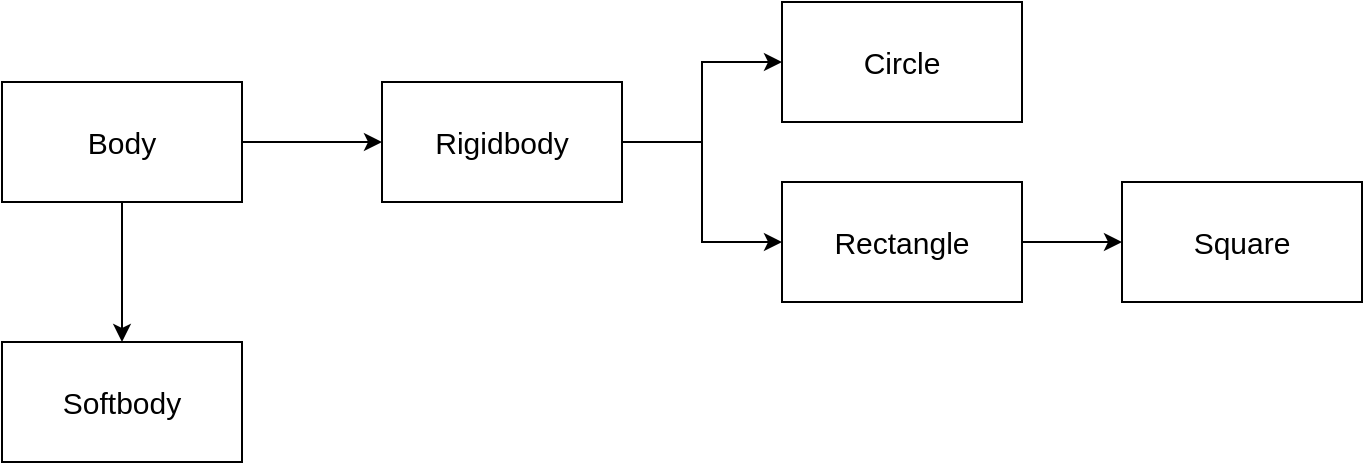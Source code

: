 <mxfile version="20.6.2" type="device"><diagram id="2L0pAJfzj3vy6c87SNDM" name="Page-1"><mxGraphModel dx="1381" dy="795" grid="1" gridSize="10" guides="1" tooltips="1" connect="1" arrows="1" fold="1" page="1" pageScale="1" pageWidth="1654" pageHeight="2336" math="0" shadow="0"><root><mxCell id="0"/><mxCell id="1" parent="0"/><mxCell id="Yg73CT7B9CqAgzP2YAEH-4" style="edgeStyle=orthogonalEdgeStyle;rounded=0;orthogonalLoop=1;jettySize=auto;html=1;entryX=0;entryY=0.5;entryDx=0;entryDy=0;" parent="1" source="btnrx-0LcjXSAl8fbPIX-14" target="btnrx-0LcjXSAl8fbPIX-15" edge="1"><mxGeometry relative="1" as="geometry"/></mxCell><mxCell id="Yg73CT7B9CqAgzP2YAEH-12" style="edgeStyle=orthogonalEdgeStyle;rounded=0;orthogonalLoop=1;jettySize=auto;html=1;" parent="1" source="btnrx-0LcjXSAl8fbPIX-14" target="btnrx-0LcjXSAl8fbPIX-20" edge="1"><mxGeometry relative="1" as="geometry"/></mxCell><mxCell id="btnrx-0LcjXSAl8fbPIX-14" value="&lt;font style=&quot;font-size: 15px;&quot;&gt;Body&lt;/font&gt;" style="rounded=0;whiteSpace=wrap;html=1;" parent="1" vertex="1"><mxGeometry x="170" y="430" width="120" height="60" as="geometry"/></mxCell><mxCell id="Yg73CT7B9CqAgzP2YAEH-6" style="edgeStyle=orthogonalEdgeStyle;rounded=0;orthogonalLoop=1;jettySize=auto;html=1;entryX=0;entryY=0.5;entryDx=0;entryDy=0;" parent="1" source="btnrx-0LcjXSAl8fbPIX-15" target="btnrx-0LcjXSAl8fbPIX-16" edge="1"><mxGeometry relative="1" as="geometry"/></mxCell><mxCell id="Yg73CT7B9CqAgzP2YAEH-10" style="edgeStyle=orthogonalEdgeStyle;rounded=0;orthogonalLoop=1;jettySize=auto;html=1;entryX=0;entryY=0.5;entryDx=0;entryDy=0;" parent="1" source="btnrx-0LcjXSAl8fbPIX-15" target="btnrx-0LcjXSAl8fbPIX-17" edge="1"><mxGeometry relative="1" as="geometry"><mxPoint x="560" y="720" as="targetPoint"/></mxGeometry></mxCell><mxCell id="btnrx-0LcjXSAl8fbPIX-15" value="Rigidbody" style="rounded=0;whiteSpace=wrap;html=1;fontSize=15;" parent="1" vertex="1"><mxGeometry x="360" y="430" width="120" height="60" as="geometry"/></mxCell><mxCell id="btnrx-0LcjXSAl8fbPIX-16" value="Circle" style="rounded=0;whiteSpace=wrap;html=1;fontSize=15;" parent="1" vertex="1"><mxGeometry x="560" y="390" width="120" height="60" as="geometry"/></mxCell><mxCell id="Yg73CT7B9CqAgzP2YAEH-11" style="edgeStyle=orthogonalEdgeStyle;rounded=0;orthogonalLoop=1;jettySize=auto;html=1;entryX=0;entryY=0.5;entryDx=0;entryDy=0;" parent="1" source="btnrx-0LcjXSAl8fbPIX-17" target="btnrx-0LcjXSAl8fbPIX-18" edge="1"><mxGeometry relative="1" as="geometry"/></mxCell><mxCell id="btnrx-0LcjXSAl8fbPIX-17" value="Rectangle" style="rounded=0;whiteSpace=wrap;html=1;fontSize=15;" parent="1" vertex="1"><mxGeometry x="560" y="480" width="120" height="60" as="geometry"/></mxCell><mxCell id="btnrx-0LcjXSAl8fbPIX-18" value="Square" style="rounded=0;whiteSpace=wrap;html=1;fontSize=15;" parent="1" vertex="1"><mxGeometry x="730" y="480" width="120" height="60" as="geometry"/></mxCell><mxCell id="btnrx-0LcjXSAl8fbPIX-20" value="Softbody" style="rounded=0;whiteSpace=wrap;html=1;fontSize=15;" parent="1" vertex="1"><mxGeometry x="170" y="560" width="120" height="60" as="geometry"/></mxCell></root></mxGraphModel></diagram></mxfile>